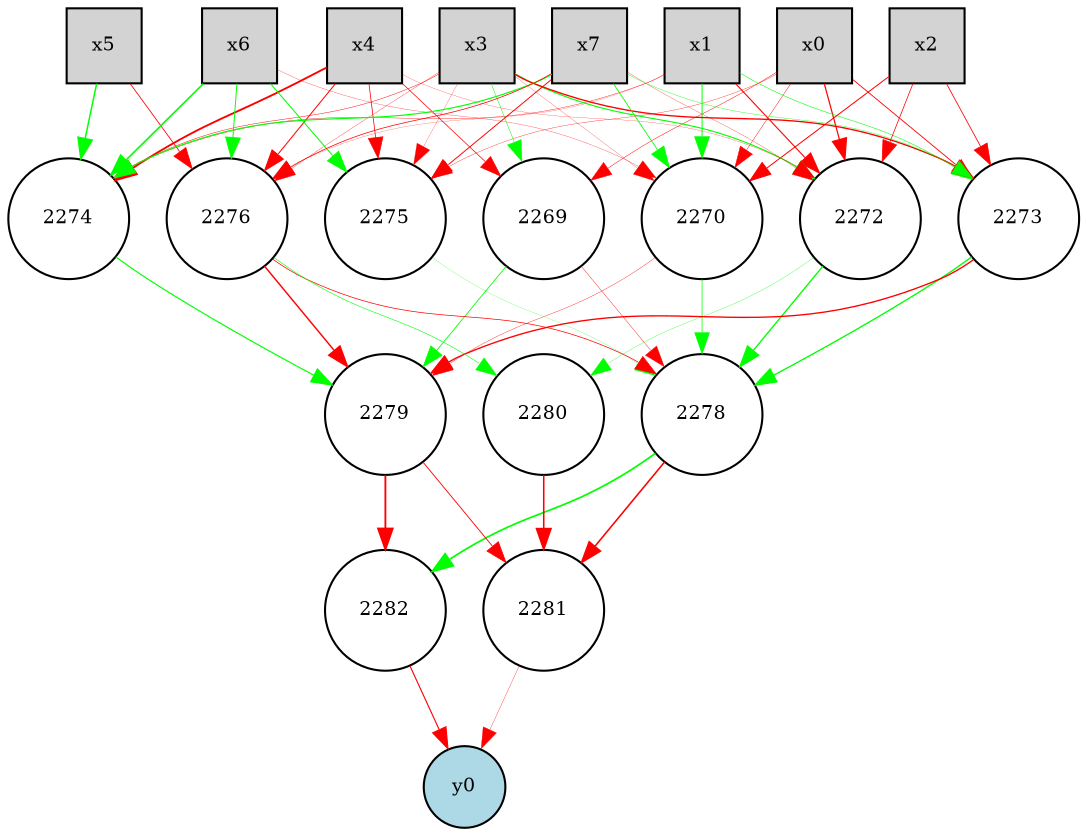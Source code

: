 digraph {
	node [fontsize=9 height=0.1 shape=circle width=0.1]
	x0 [fillcolor=lightgray height=0.5 shape=box style=filled width=0.5]
	x1 [fillcolor=lightgray height=0.5 shape=box style=filled width=0.5]
	x2 [fillcolor=lightgray height=0.5 shape=box style=filled width=0.5]
	x3 [fillcolor=lightgray height=0.5 shape=box style=filled width=0.5]
	x4 [fillcolor=lightgray height=0.5 shape=box style=filled width=0.5]
	x5 [fillcolor=lightgray height=0.5 shape=box style=filled width=0.5]
	x6 [fillcolor=lightgray height=0.5 shape=box style=filled width=0.5]
	x7 [fillcolor=lightgray height=0.5 shape=box style=filled width=0.5]
	y0 [fillcolor=lightblue style=filled]
	2269 [fillcolor=white style=filled]
	2270 [fillcolor=white style=filled]
	2272 [fillcolor=white style=filled]
	2273 [fillcolor=white style=filled]
	2274 [fillcolor=white style=filled]
	2275 [fillcolor=white style=filled]
	2276 [fillcolor=white style=filled]
	2278 [fillcolor=white style=filled]
	2279 [fillcolor=white style=filled]
	2280 [fillcolor=white style=filled]
	2281 [fillcolor=white style=filled]
	2282 [fillcolor=white style=filled]
	x2 -> 2270 [color=red penwidth=0.48250433815147264 style=solid]
	2278 -> 2281 [color=red penwidth=0.7575872071178172 style=solid]
	2269 -> 2279 [color=green penwidth=0.4057752898575183 style=solid]
	x3 -> 2275 [color=red penwidth=0.11538220973354674 style=solid]
	x4 -> 2276 [color=red penwidth=0.4823660765058173 style=solid]
	x5 -> 2274 [color=green penwidth=0.7043898480805422 style=solid]
	x2 -> 2272 [color=red penwidth=0.36121325611665034 style=solid]
	2279 -> 2282 [color=red penwidth=0.9 style=solid]
	2280 -> 2281 [color=red penwidth=0.7499534033377484 style=solid]
	x1 -> 2272 [color=red penwidth=0.5238298663456386 style=solid]
	x3 -> 2276 [color=red penwidth=0.14715483751592356 style=solid]
	x1 -> 2270 [color=green penwidth=0.46532098258617016 style=solid]
	2272 -> 2280 [color=green penwidth=0.14672298401645978 style=solid]
	x4 -> 2269 [color=red penwidth=0.3456972773505852 style=solid]
	x4 -> 2274 [color=red penwidth=0.9 style=solid]
	x3 -> 2270 [color=red penwidth=0.11187810785493454 style=solid]
	2275 -> 2278 [color=green penwidth=0.10726294818774978 style=solid]
	x4 -> 2275 [color=red penwidth=0.36545096480610406 style=solid]
	x3 -> 2269 [color=green penwidth=0.23774054080674664 style=solid]
	2270 -> 2278 [color=green penwidth=0.3511054490426593 style=solid]
	2278 -> 2282 [color=green penwidth=0.8199173037196849 style=solid]
	2279 -> 2281 [color=red penwidth=0.4231025260263571 style=solid]
	x7 -> 2270 [color=green penwidth=0.39661221040793637 style=solid]
	x5 -> 2276 [color=red penwidth=0.39829394081593683 style=solid]
	2273 -> 2278 [color=green penwidth=0.6425176242599583 style=solid]
	2281 -> y0 [color=red penwidth=0.15334639348539647 style=solid]
	x2 -> 2273 [color=red penwidth=0.3906801307627774 style=solid]
	x4 -> 2272 [color=red penwidth=0.11335392105057825 style=solid]
	2276 -> 2279 [color=red penwidth=0.6973562729958555 style=solid]
	x1 -> 2274 [color=red penwidth=0.18375473390883126 style=solid]
	2273 -> 2279 [color=red penwidth=0.6492169572309251 style=solid]
	x1 -> 2276 [color=red penwidth=0.10409211920034173 style=solid]
	2269 -> 2278 [color=red penwidth=0.18924720389700428 style=solid]
	x7 -> 2275 [color=red penwidth=0.45746177002333255 style=solid]
	x6 -> 2270 [color=red penwidth=0.1356116009036537 style=solid]
	x7 -> 2273 [color=green penwidth=0.1804783312255245 style=solid]
	x6 -> 2275 [color=green penwidth=0.4953690496152836 style=solid]
	x1 -> 2273 [color=green penwidth=0.2634541252098942 style=solid]
	x0 -> 2272 [color=red penwidth=0.5847829579503859 style=solid]
	2282 -> y0 [color=red penwidth=0.5395173024036228 style=solid]
	x0 -> 2270 [color=red penwidth=0.2093548412756584 style=solid]
	x7 -> 2274 [color=green penwidth=0.5510426254125218 style=solid]
	2276 -> 2278 [color=red penwidth=0.343413712676948 style=solid]
	x3 -> 2272 [color=green penwidth=0.5353108726824305 style=solid]
	2270 -> 2279 [color=red penwidth=0.17568769180164617 style=solid]
	2272 -> 2278 [color=green penwidth=0.6461612178576119 style=solid]
	x7 -> 2276 [color=red penwidth=0.35911883489071084 style=solid]
	x3 -> 2274 [color=red penwidth=0.22312734798890477 style=solid]
	x7 -> 2272 [color=red penwidth=0.133995188177837 style=solid]
	x6 -> 2274 [color=green penwidth=0.7612209447549712 style=solid]
	x6 -> 2276 [color=green penwidth=0.4667387148180162 style=solid]
	x3 -> 2273 [color=red penwidth=0.647867931962541 style=solid]
	2274 -> 2279 [color=green penwidth=0.5564063373394486 style=solid]
	x0 -> 2273 [color=red penwidth=0.41630456311779196 style=solid]
	2276 -> 2280 [color=green penwidth=0.2754514797565493 style=solid]
	x0 -> 2269 [color=red penwidth=0.22338255953048908 style=solid]
	x0 -> 2275 [color=red penwidth=0.16132159490616127 style=solid]
}
